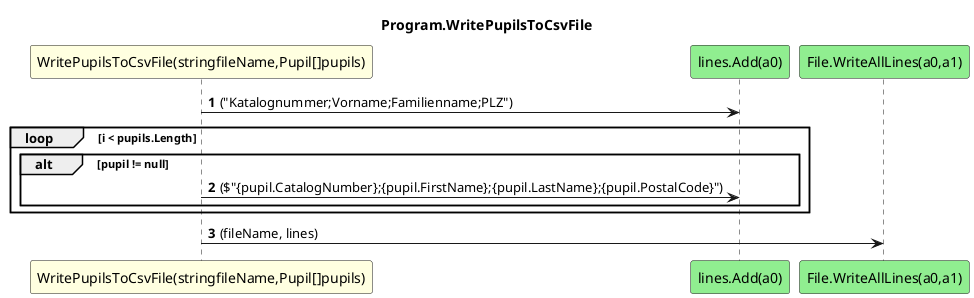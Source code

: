 @startuml Program.WritePupilsToCsvFile
title Program.WritePupilsToCsvFile
participant "WritePupilsToCsvFile(stringfileName,Pupil[]pupils)" as WritePupilsToCsvFile_p0_p1 #LightYellow
participant "lines.Add(a0)" as lines_Add_a0 #LightGreen
participant "File.WriteAllLines(a0,a1)" as File_WriteAllLines_a0_a1 #LightGreen
autonumber
WritePupilsToCsvFile_p0_p1 -> lines_Add_a0 : ("Katalognummer;Vorname;Familienname;PLZ")
loop i < pupils.Length
    alt pupil != null
        WritePupilsToCsvFile_p0_p1 -> lines_Add_a0 : ($"{pupil.CatalogNumber};{pupil.FirstName};{pupil.LastName};{pupil.PostalCode}")
    end
end
WritePupilsToCsvFile_p0_p1 -> File_WriteAllLines_a0_a1 : (fileName, lines)
@enduml
